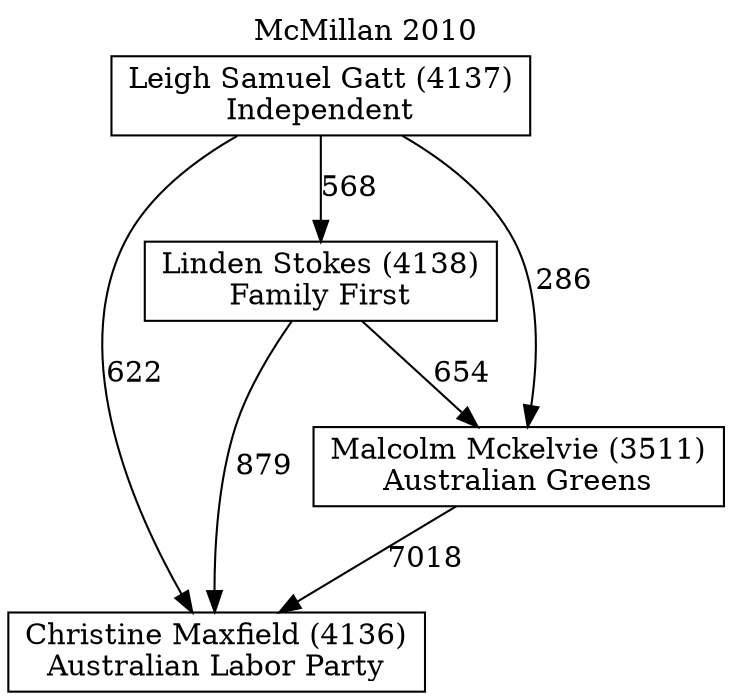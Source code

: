 // House preference flow
digraph "Christine Maxfield (4136)_McMillan_2010" {
	graph [label="McMillan 2010" labelloc=t mclimit=10]
	node [shape=box]
	"Christine Maxfield (4136)" [label="Christine Maxfield (4136)
Australian Labor Party"]
	"Leigh Samuel Gatt (4137)" [label="Leigh Samuel Gatt (4137)
Independent"]
	"Linden Stokes (4138)" [label="Linden Stokes (4138)
Family First"]
	"Malcolm Mckelvie (3511)" [label="Malcolm Mckelvie (3511)
Australian Greens"]
	"Leigh Samuel Gatt (4137)" -> "Christine Maxfield (4136)" [label=622]
	"Leigh Samuel Gatt (4137)" -> "Linden Stokes (4138)" [label=568]
	"Leigh Samuel Gatt (4137)" -> "Malcolm Mckelvie (3511)" [label=286]
	"Linden Stokes (4138)" -> "Christine Maxfield (4136)" [label=879]
	"Linden Stokes (4138)" -> "Malcolm Mckelvie (3511)" [label=654]
	"Malcolm Mckelvie (3511)" -> "Christine Maxfield (4136)" [label=7018]
}
